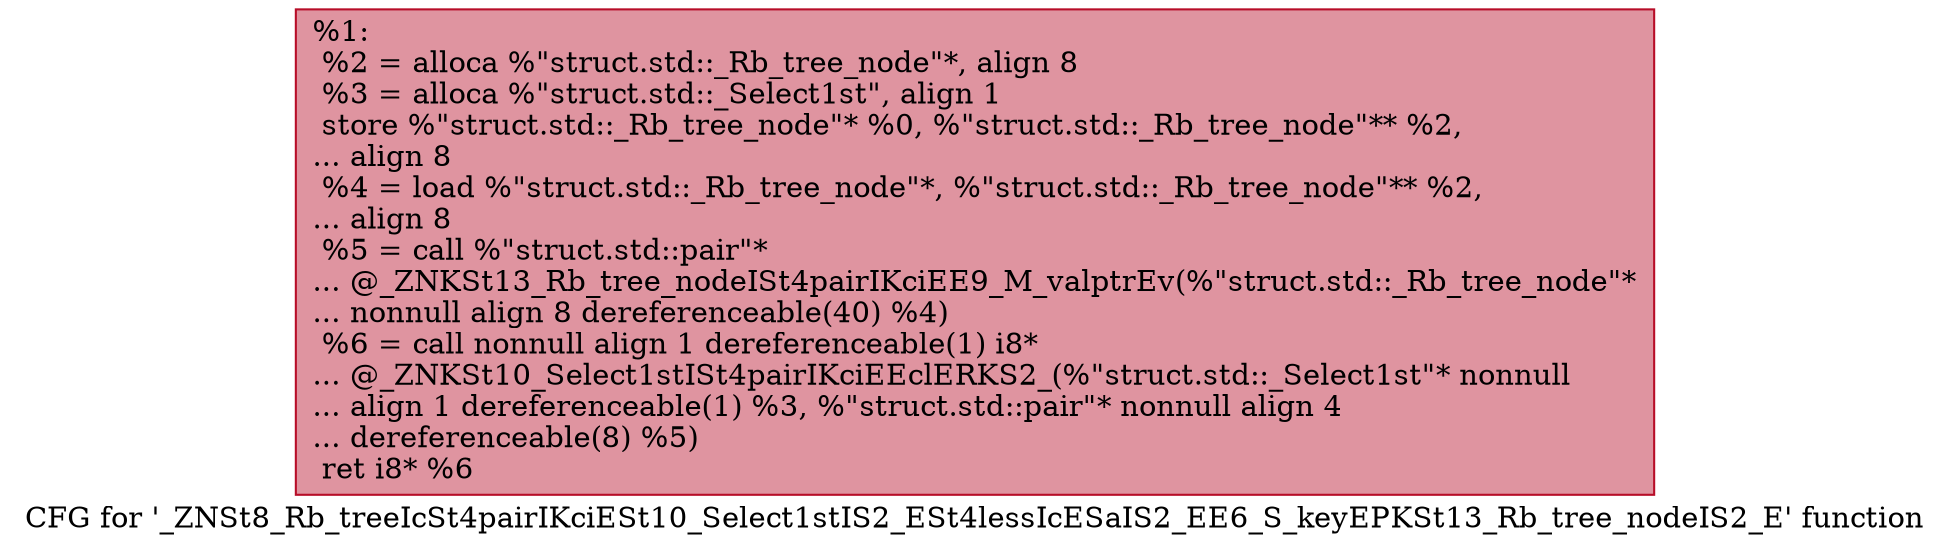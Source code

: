 digraph "CFG for '_ZNSt8_Rb_treeIcSt4pairIKciESt10_Select1stIS2_ESt4lessIcESaIS2_EE6_S_keyEPKSt13_Rb_tree_nodeIS2_E' function" {
	label="CFG for '_ZNSt8_Rb_treeIcSt4pairIKciESt10_Select1stIS2_ESt4lessIcESaIS2_EE6_S_keyEPKSt13_Rb_tree_nodeIS2_E' function";

	Node0x557bfd511370 [shape=record,color="#b70d28ff", style=filled, fillcolor="#b70d2870",label="{%1:\l  %2 = alloca %\"struct.std::_Rb_tree_node\"*, align 8\l  %3 = alloca %\"struct.std::_Select1st\", align 1\l  store %\"struct.std::_Rb_tree_node\"* %0, %\"struct.std::_Rb_tree_node\"** %2,\l... align 8\l  %4 = load %\"struct.std::_Rb_tree_node\"*, %\"struct.std::_Rb_tree_node\"** %2,\l... align 8\l  %5 = call %\"struct.std::pair\"*\l... @_ZNKSt13_Rb_tree_nodeISt4pairIKciEE9_M_valptrEv(%\"struct.std::_Rb_tree_node\"*\l... nonnull align 8 dereferenceable(40) %4)\l  %6 = call nonnull align 1 dereferenceable(1) i8*\l... @_ZNKSt10_Select1stISt4pairIKciEEclERKS2_(%\"struct.std::_Select1st\"* nonnull\l... align 1 dereferenceable(1) %3, %\"struct.std::pair\"* nonnull align 4\l... dereferenceable(8) %5)\l  ret i8* %6\l}"];
}
